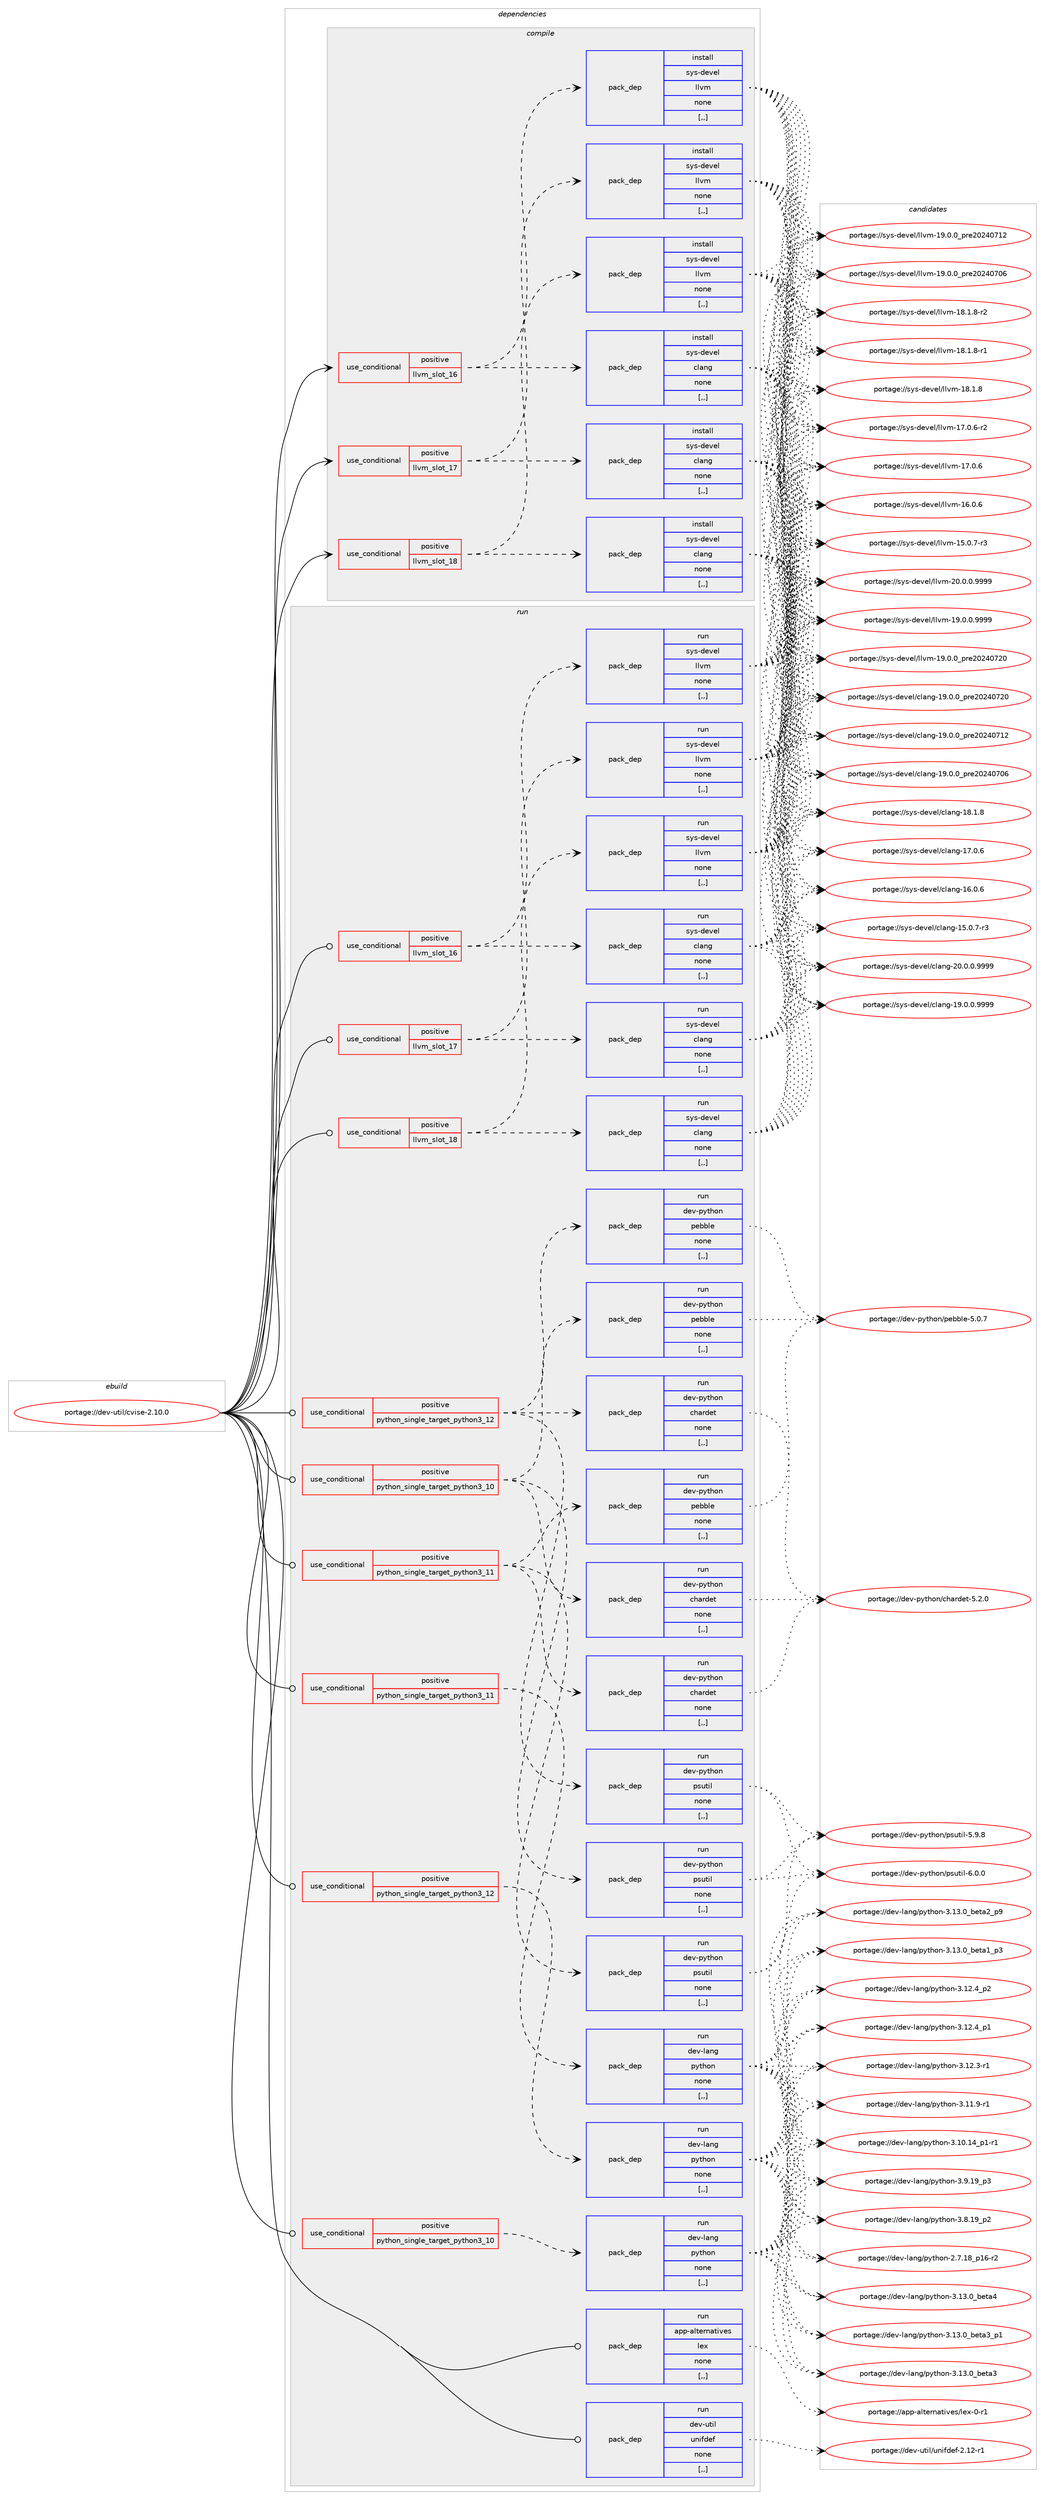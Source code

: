 digraph prolog {

# *************
# Graph options
# *************

newrank=true;
concentrate=true;
compound=true;
graph [rankdir=LR,fontname=Helvetica,fontsize=10,ranksep=1.5];#, ranksep=2.5, nodesep=0.2];
edge  [arrowhead=vee];
node  [fontname=Helvetica,fontsize=10];

# **********
# The ebuild
# **********

subgraph cluster_leftcol {
color=gray;
label=<<i>ebuild</i>>;
id [label="portage://dev-util/cvise-2.10.0", color=red, width=4, href="../dev-util/cvise-2.10.0.svg"];
}

# ****************
# The dependencies
# ****************

subgraph cluster_midcol {
color=gray;
label=<<i>dependencies</i>>;
subgraph cluster_compile {
fillcolor="#eeeeee";
style=filled;
label=<<i>compile</i>>;
subgraph cond60431 {
dependency214217 [label=<<TABLE BORDER="0" CELLBORDER="1" CELLSPACING="0" CELLPADDING="4"><TR><TD ROWSPAN="3" CELLPADDING="10">use_conditional</TD></TR><TR><TD>positive</TD></TR><TR><TD>llvm_slot_16</TD></TR></TABLE>>, shape=none, color=red];
subgraph pack152381 {
dependency214218 [label=<<TABLE BORDER="0" CELLBORDER="1" CELLSPACING="0" CELLPADDING="4" WIDTH="220"><TR><TD ROWSPAN="6" CELLPADDING="30">pack_dep</TD></TR><TR><TD WIDTH="110">install</TD></TR><TR><TD>sys-devel</TD></TR><TR><TD>clang</TD></TR><TR><TD>none</TD></TR><TR><TD>[,,]</TD></TR></TABLE>>, shape=none, color=blue];
}
dependency214217:e -> dependency214218:w [weight=20,style="dashed",arrowhead="vee"];
subgraph pack152382 {
dependency214219 [label=<<TABLE BORDER="0" CELLBORDER="1" CELLSPACING="0" CELLPADDING="4" WIDTH="220"><TR><TD ROWSPAN="6" CELLPADDING="30">pack_dep</TD></TR><TR><TD WIDTH="110">install</TD></TR><TR><TD>sys-devel</TD></TR><TR><TD>llvm</TD></TR><TR><TD>none</TD></TR><TR><TD>[,,]</TD></TR></TABLE>>, shape=none, color=blue];
}
dependency214217:e -> dependency214219:w [weight=20,style="dashed",arrowhead="vee"];
}
id:e -> dependency214217:w [weight=20,style="solid",arrowhead="vee"];
subgraph cond60432 {
dependency214220 [label=<<TABLE BORDER="0" CELLBORDER="1" CELLSPACING="0" CELLPADDING="4"><TR><TD ROWSPAN="3" CELLPADDING="10">use_conditional</TD></TR><TR><TD>positive</TD></TR><TR><TD>llvm_slot_17</TD></TR></TABLE>>, shape=none, color=red];
subgraph pack152383 {
dependency214221 [label=<<TABLE BORDER="0" CELLBORDER="1" CELLSPACING="0" CELLPADDING="4" WIDTH="220"><TR><TD ROWSPAN="6" CELLPADDING="30">pack_dep</TD></TR><TR><TD WIDTH="110">install</TD></TR><TR><TD>sys-devel</TD></TR><TR><TD>clang</TD></TR><TR><TD>none</TD></TR><TR><TD>[,,]</TD></TR></TABLE>>, shape=none, color=blue];
}
dependency214220:e -> dependency214221:w [weight=20,style="dashed",arrowhead="vee"];
subgraph pack152384 {
dependency214222 [label=<<TABLE BORDER="0" CELLBORDER="1" CELLSPACING="0" CELLPADDING="4" WIDTH="220"><TR><TD ROWSPAN="6" CELLPADDING="30">pack_dep</TD></TR><TR><TD WIDTH="110">install</TD></TR><TR><TD>sys-devel</TD></TR><TR><TD>llvm</TD></TR><TR><TD>none</TD></TR><TR><TD>[,,]</TD></TR></TABLE>>, shape=none, color=blue];
}
dependency214220:e -> dependency214222:w [weight=20,style="dashed",arrowhead="vee"];
}
id:e -> dependency214220:w [weight=20,style="solid",arrowhead="vee"];
subgraph cond60433 {
dependency214223 [label=<<TABLE BORDER="0" CELLBORDER="1" CELLSPACING="0" CELLPADDING="4"><TR><TD ROWSPAN="3" CELLPADDING="10">use_conditional</TD></TR><TR><TD>positive</TD></TR><TR><TD>llvm_slot_18</TD></TR></TABLE>>, shape=none, color=red];
subgraph pack152385 {
dependency214224 [label=<<TABLE BORDER="0" CELLBORDER="1" CELLSPACING="0" CELLPADDING="4" WIDTH="220"><TR><TD ROWSPAN="6" CELLPADDING="30">pack_dep</TD></TR><TR><TD WIDTH="110">install</TD></TR><TR><TD>sys-devel</TD></TR><TR><TD>clang</TD></TR><TR><TD>none</TD></TR><TR><TD>[,,]</TD></TR></TABLE>>, shape=none, color=blue];
}
dependency214223:e -> dependency214224:w [weight=20,style="dashed",arrowhead="vee"];
subgraph pack152386 {
dependency214225 [label=<<TABLE BORDER="0" CELLBORDER="1" CELLSPACING="0" CELLPADDING="4" WIDTH="220"><TR><TD ROWSPAN="6" CELLPADDING="30">pack_dep</TD></TR><TR><TD WIDTH="110">install</TD></TR><TR><TD>sys-devel</TD></TR><TR><TD>llvm</TD></TR><TR><TD>none</TD></TR><TR><TD>[,,]</TD></TR></TABLE>>, shape=none, color=blue];
}
dependency214223:e -> dependency214225:w [weight=20,style="dashed",arrowhead="vee"];
}
id:e -> dependency214223:w [weight=20,style="solid",arrowhead="vee"];
}
subgraph cluster_compileandrun {
fillcolor="#eeeeee";
style=filled;
label=<<i>compile and run</i>>;
}
subgraph cluster_run {
fillcolor="#eeeeee";
style=filled;
label=<<i>run</i>>;
subgraph cond60434 {
dependency214226 [label=<<TABLE BORDER="0" CELLBORDER="1" CELLSPACING="0" CELLPADDING="4"><TR><TD ROWSPAN="3" CELLPADDING="10">use_conditional</TD></TR><TR><TD>positive</TD></TR><TR><TD>llvm_slot_16</TD></TR></TABLE>>, shape=none, color=red];
subgraph pack152387 {
dependency214227 [label=<<TABLE BORDER="0" CELLBORDER="1" CELLSPACING="0" CELLPADDING="4" WIDTH="220"><TR><TD ROWSPAN="6" CELLPADDING="30">pack_dep</TD></TR><TR><TD WIDTH="110">run</TD></TR><TR><TD>sys-devel</TD></TR><TR><TD>clang</TD></TR><TR><TD>none</TD></TR><TR><TD>[,,]</TD></TR></TABLE>>, shape=none, color=blue];
}
dependency214226:e -> dependency214227:w [weight=20,style="dashed",arrowhead="vee"];
subgraph pack152388 {
dependency214228 [label=<<TABLE BORDER="0" CELLBORDER="1" CELLSPACING="0" CELLPADDING="4" WIDTH="220"><TR><TD ROWSPAN="6" CELLPADDING="30">pack_dep</TD></TR><TR><TD WIDTH="110">run</TD></TR><TR><TD>sys-devel</TD></TR><TR><TD>llvm</TD></TR><TR><TD>none</TD></TR><TR><TD>[,,]</TD></TR></TABLE>>, shape=none, color=blue];
}
dependency214226:e -> dependency214228:w [weight=20,style="dashed",arrowhead="vee"];
}
id:e -> dependency214226:w [weight=20,style="solid",arrowhead="odot"];
subgraph cond60435 {
dependency214229 [label=<<TABLE BORDER="0" CELLBORDER="1" CELLSPACING="0" CELLPADDING="4"><TR><TD ROWSPAN="3" CELLPADDING="10">use_conditional</TD></TR><TR><TD>positive</TD></TR><TR><TD>llvm_slot_17</TD></TR></TABLE>>, shape=none, color=red];
subgraph pack152389 {
dependency214230 [label=<<TABLE BORDER="0" CELLBORDER="1" CELLSPACING="0" CELLPADDING="4" WIDTH="220"><TR><TD ROWSPAN="6" CELLPADDING="30">pack_dep</TD></TR><TR><TD WIDTH="110">run</TD></TR><TR><TD>sys-devel</TD></TR><TR><TD>clang</TD></TR><TR><TD>none</TD></TR><TR><TD>[,,]</TD></TR></TABLE>>, shape=none, color=blue];
}
dependency214229:e -> dependency214230:w [weight=20,style="dashed",arrowhead="vee"];
subgraph pack152390 {
dependency214231 [label=<<TABLE BORDER="0" CELLBORDER="1" CELLSPACING="0" CELLPADDING="4" WIDTH="220"><TR><TD ROWSPAN="6" CELLPADDING="30">pack_dep</TD></TR><TR><TD WIDTH="110">run</TD></TR><TR><TD>sys-devel</TD></TR><TR><TD>llvm</TD></TR><TR><TD>none</TD></TR><TR><TD>[,,]</TD></TR></TABLE>>, shape=none, color=blue];
}
dependency214229:e -> dependency214231:w [weight=20,style="dashed",arrowhead="vee"];
}
id:e -> dependency214229:w [weight=20,style="solid",arrowhead="odot"];
subgraph cond60436 {
dependency214232 [label=<<TABLE BORDER="0" CELLBORDER="1" CELLSPACING="0" CELLPADDING="4"><TR><TD ROWSPAN="3" CELLPADDING="10">use_conditional</TD></TR><TR><TD>positive</TD></TR><TR><TD>llvm_slot_18</TD></TR></TABLE>>, shape=none, color=red];
subgraph pack152391 {
dependency214233 [label=<<TABLE BORDER="0" CELLBORDER="1" CELLSPACING="0" CELLPADDING="4" WIDTH="220"><TR><TD ROWSPAN="6" CELLPADDING="30">pack_dep</TD></TR><TR><TD WIDTH="110">run</TD></TR><TR><TD>sys-devel</TD></TR><TR><TD>clang</TD></TR><TR><TD>none</TD></TR><TR><TD>[,,]</TD></TR></TABLE>>, shape=none, color=blue];
}
dependency214232:e -> dependency214233:w [weight=20,style="dashed",arrowhead="vee"];
subgraph pack152392 {
dependency214234 [label=<<TABLE BORDER="0" CELLBORDER="1" CELLSPACING="0" CELLPADDING="4" WIDTH="220"><TR><TD ROWSPAN="6" CELLPADDING="30">pack_dep</TD></TR><TR><TD WIDTH="110">run</TD></TR><TR><TD>sys-devel</TD></TR><TR><TD>llvm</TD></TR><TR><TD>none</TD></TR><TR><TD>[,,]</TD></TR></TABLE>>, shape=none, color=blue];
}
dependency214232:e -> dependency214234:w [weight=20,style="dashed",arrowhead="vee"];
}
id:e -> dependency214232:w [weight=20,style="solid",arrowhead="odot"];
subgraph cond60437 {
dependency214235 [label=<<TABLE BORDER="0" CELLBORDER="1" CELLSPACING="0" CELLPADDING="4"><TR><TD ROWSPAN="3" CELLPADDING="10">use_conditional</TD></TR><TR><TD>positive</TD></TR><TR><TD>python_single_target_python3_10</TD></TR></TABLE>>, shape=none, color=red];
subgraph pack152393 {
dependency214236 [label=<<TABLE BORDER="0" CELLBORDER="1" CELLSPACING="0" CELLPADDING="4" WIDTH="220"><TR><TD ROWSPAN="6" CELLPADDING="30">pack_dep</TD></TR><TR><TD WIDTH="110">run</TD></TR><TR><TD>dev-lang</TD></TR><TR><TD>python</TD></TR><TR><TD>none</TD></TR><TR><TD>[,,]</TD></TR></TABLE>>, shape=none, color=blue];
}
dependency214235:e -> dependency214236:w [weight=20,style="dashed",arrowhead="vee"];
}
id:e -> dependency214235:w [weight=20,style="solid",arrowhead="odot"];
subgraph cond60438 {
dependency214237 [label=<<TABLE BORDER="0" CELLBORDER="1" CELLSPACING="0" CELLPADDING="4"><TR><TD ROWSPAN="3" CELLPADDING="10">use_conditional</TD></TR><TR><TD>positive</TD></TR><TR><TD>python_single_target_python3_10</TD></TR></TABLE>>, shape=none, color=red];
subgraph pack152394 {
dependency214238 [label=<<TABLE BORDER="0" CELLBORDER="1" CELLSPACING="0" CELLPADDING="4" WIDTH="220"><TR><TD ROWSPAN="6" CELLPADDING="30">pack_dep</TD></TR><TR><TD WIDTH="110">run</TD></TR><TR><TD>dev-python</TD></TR><TR><TD>chardet</TD></TR><TR><TD>none</TD></TR><TR><TD>[,,]</TD></TR></TABLE>>, shape=none, color=blue];
}
dependency214237:e -> dependency214238:w [weight=20,style="dashed",arrowhead="vee"];
subgraph pack152395 {
dependency214239 [label=<<TABLE BORDER="0" CELLBORDER="1" CELLSPACING="0" CELLPADDING="4" WIDTH="220"><TR><TD ROWSPAN="6" CELLPADDING="30">pack_dep</TD></TR><TR><TD WIDTH="110">run</TD></TR><TR><TD>dev-python</TD></TR><TR><TD>pebble</TD></TR><TR><TD>none</TD></TR><TR><TD>[,,]</TD></TR></TABLE>>, shape=none, color=blue];
}
dependency214237:e -> dependency214239:w [weight=20,style="dashed",arrowhead="vee"];
subgraph pack152396 {
dependency214240 [label=<<TABLE BORDER="0" CELLBORDER="1" CELLSPACING="0" CELLPADDING="4" WIDTH="220"><TR><TD ROWSPAN="6" CELLPADDING="30">pack_dep</TD></TR><TR><TD WIDTH="110">run</TD></TR><TR><TD>dev-python</TD></TR><TR><TD>psutil</TD></TR><TR><TD>none</TD></TR><TR><TD>[,,]</TD></TR></TABLE>>, shape=none, color=blue];
}
dependency214237:e -> dependency214240:w [weight=20,style="dashed",arrowhead="vee"];
}
id:e -> dependency214237:w [weight=20,style="solid",arrowhead="odot"];
subgraph cond60439 {
dependency214241 [label=<<TABLE BORDER="0" CELLBORDER="1" CELLSPACING="0" CELLPADDING="4"><TR><TD ROWSPAN="3" CELLPADDING="10">use_conditional</TD></TR><TR><TD>positive</TD></TR><TR><TD>python_single_target_python3_11</TD></TR></TABLE>>, shape=none, color=red];
subgraph pack152397 {
dependency214242 [label=<<TABLE BORDER="0" CELLBORDER="1" CELLSPACING="0" CELLPADDING="4" WIDTH="220"><TR><TD ROWSPAN="6" CELLPADDING="30">pack_dep</TD></TR><TR><TD WIDTH="110">run</TD></TR><TR><TD>dev-lang</TD></TR><TR><TD>python</TD></TR><TR><TD>none</TD></TR><TR><TD>[,,]</TD></TR></TABLE>>, shape=none, color=blue];
}
dependency214241:e -> dependency214242:w [weight=20,style="dashed",arrowhead="vee"];
}
id:e -> dependency214241:w [weight=20,style="solid",arrowhead="odot"];
subgraph cond60440 {
dependency214243 [label=<<TABLE BORDER="0" CELLBORDER="1" CELLSPACING="0" CELLPADDING="4"><TR><TD ROWSPAN="3" CELLPADDING="10">use_conditional</TD></TR><TR><TD>positive</TD></TR><TR><TD>python_single_target_python3_11</TD></TR></TABLE>>, shape=none, color=red];
subgraph pack152398 {
dependency214244 [label=<<TABLE BORDER="0" CELLBORDER="1" CELLSPACING="0" CELLPADDING="4" WIDTH="220"><TR><TD ROWSPAN="6" CELLPADDING="30">pack_dep</TD></TR><TR><TD WIDTH="110">run</TD></TR><TR><TD>dev-python</TD></TR><TR><TD>chardet</TD></TR><TR><TD>none</TD></TR><TR><TD>[,,]</TD></TR></TABLE>>, shape=none, color=blue];
}
dependency214243:e -> dependency214244:w [weight=20,style="dashed",arrowhead="vee"];
subgraph pack152399 {
dependency214245 [label=<<TABLE BORDER="0" CELLBORDER="1" CELLSPACING="0" CELLPADDING="4" WIDTH="220"><TR><TD ROWSPAN="6" CELLPADDING="30">pack_dep</TD></TR><TR><TD WIDTH="110">run</TD></TR><TR><TD>dev-python</TD></TR><TR><TD>pebble</TD></TR><TR><TD>none</TD></TR><TR><TD>[,,]</TD></TR></TABLE>>, shape=none, color=blue];
}
dependency214243:e -> dependency214245:w [weight=20,style="dashed",arrowhead="vee"];
subgraph pack152400 {
dependency214246 [label=<<TABLE BORDER="0" CELLBORDER="1" CELLSPACING="0" CELLPADDING="4" WIDTH="220"><TR><TD ROWSPAN="6" CELLPADDING="30">pack_dep</TD></TR><TR><TD WIDTH="110">run</TD></TR><TR><TD>dev-python</TD></TR><TR><TD>psutil</TD></TR><TR><TD>none</TD></TR><TR><TD>[,,]</TD></TR></TABLE>>, shape=none, color=blue];
}
dependency214243:e -> dependency214246:w [weight=20,style="dashed",arrowhead="vee"];
}
id:e -> dependency214243:w [weight=20,style="solid",arrowhead="odot"];
subgraph cond60441 {
dependency214247 [label=<<TABLE BORDER="0" CELLBORDER="1" CELLSPACING="0" CELLPADDING="4"><TR><TD ROWSPAN="3" CELLPADDING="10">use_conditional</TD></TR><TR><TD>positive</TD></TR><TR><TD>python_single_target_python3_12</TD></TR></TABLE>>, shape=none, color=red];
subgraph pack152401 {
dependency214248 [label=<<TABLE BORDER="0" CELLBORDER="1" CELLSPACING="0" CELLPADDING="4" WIDTH="220"><TR><TD ROWSPAN="6" CELLPADDING="30">pack_dep</TD></TR><TR><TD WIDTH="110">run</TD></TR><TR><TD>dev-lang</TD></TR><TR><TD>python</TD></TR><TR><TD>none</TD></TR><TR><TD>[,,]</TD></TR></TABLE>>, shape=none, color=blue];
}
dependency214247:e -> dependency214248:w [weight=20,style="dashed",arrowhead="vee"];
}
id:e -> dependency214247:w [weight=20,style="solid",arrowhead="odot"];
subgraph cond60442 {
dependency214249 [label=<<TABLE BORDER="0" CELLBORDER="1" CELLSPACING="0" CELLPADDING="4"><TR><TD ROWSPAN="3" CELLPADDING="10">use_conditional</TD></TR><TR><TD>positive</TD></TR><TR><TD>python_single_target_python3_12</TD></TR></TABLE>>, shape=none, color=red];
subgraph pack152402 {
dependency214250 [label=<<TABLE BORDER="0" CELLBORDER="1" CELLSPACING="0" CELLPADDING="4" WIDTH="220"><TR><TD ROWSPAN="6" CELLPADDING="30">pack_dep</TD></TR><TR><TD WIDTH="110">run</TD></TR><TR><TD>dev-python</TD></TR><TR><TD>chardet</TD></TR><TR><TD>none</TD></TR><TR><TD>[,,]</TD></TR></TABLE>>, shape=none, color=blue];
}
dependency214249:e -> dependency214250:w [weight=20,style="dashed",arrowhead="vee"];
subgraph pack152403 {
dependency214251 [label=<<TABLE BORDER="0" CELLBORDER="1" CELLSPACING="0" CELLPADDING="4" WIDTH="220"><TR><TD ROWSPAN="6" CELLPADDING="30">pack_dep</TD></TR><TR><TD WIDTH="110">run</TD></TR><TR><TD>dev-python</TD></TR><TR><TD>pebble</TD></TR><TR><TD>none</TD></TR><TR><TD>[,,]</TD></TR></TABLE>>, shape=none, color=blue];
}
dependency214249:e -> dependency214251:w [weight=20,style="dashed",arrowhead="vee"];
subgraph pack152404 {
dependency214252 [label=<<TABLE BORDER="0" CELLBORDER="1" CELLSPACING="0" CELLPADDING="4" WIDTH="220"><TR><TD ROWSPAN="6" CELLPADDING="30">pack_dep</TD></TR><TR><TD WIDTH="110">run</TD></TR><TR><TD>dev-python</TD></TR><TR><TD>psutil</TD></TR><TR><TD>none</TD></TR><TR><TD>[,,]</TD></TR></TABLE>>, shape=none, color=blue];
}
dependency214249:e -> dependency214252:w [weight=20,style="dashed",arrowhead="vee"];
}
id:e -> dependency214249:w [weight=20,style="solid",arrowhead="odot"];
subgraph pack152405 {
dependency214253 [label=<<TABLE BORDER="0" CELLBORDER="1" CELLSPACING="0" CELLPADDING="4" WIDTH="220"><TR><TD ROWSPAN="6" CELLPADDING="30">pack_dep</TD></TR><TR><TD WIDTH="110">run</TD></TR><TR><TD>app-alternatives</TD></TR><TR><TD>lex</TD></TR><TR><TD>none</TD></TR><TR><TD>[,,]</TD></TR></TABLE>>, shape=none, color=blue];
}
id:e -> dependency214253:w [weight=20,style="solid",arrowhead="odot"];
subgraph pack152406 {
dependency214254 [label=<<TABLE BORDER="0" CELLBORDER="1" CELLSPACING="0" CELLPADDING="4" WIDTH="220"><TR><TD ROWSPAN="6" CELLPADDING="30">pack_dep</TD></TR><TR><TD WIDTH="110">run</TD></TR><TR><TD>dev-util</TD></TR><TR><TD>unifdef</TD></TR><TR><TD>none</TD></TR><TR><TD>[,,]</TD></TR></TABLE>>, shape=none, color=blue];
}
id:e -> dependency214254:w [weight=20,style="solid",arrowhead="odot"];
}
}

# **************
# The candidates
# **************

subgraph cluster_choices {
rank=same;
color=gray;
label=<<i>candidates</i>>;

subgraph choice152381 {
color=black;
nodesep=1;
choice11512111545100101118101108479910897110103455048464846484657575757 [label="portage://sys-devel/clang-20.0.0.9999", color=red, width=4,href="../sys-devel/clang-20.0.0.9999.svg"];
choice11512111545100101118101108479910897110103454957464846484657575757 [label="portage://sys-devel/clang-19.0.0.9999", color=red, width=4,href="../sys-devel/clang-19.0.0.9999.svg"];
choice1151211154510010111810110847991089711010345495746484648951121141015048505248555048 [label="portage://sys-devel/clang-19.0.0_pre20240720", color=red, width=4,href="../sys-devel/clang-19.0.0_pre20240720.svg"];
choice1151211154510010111810110847991089711010345495746484648951121141015048505248554950 [label="portage://sys-devel/clang-19.0.0_pre20240712", color=red, width=4,href="../sys-devel/clang-19.0.0_pre20240712.svg"];
choice1151211154510010111810110847991089711010345495746484648951121141015048505248554854 [label="portage://sys-devel/clang-19.0.0_pre20240706", color=red, width=4,href="../sys-devel/clang-19.0.0_pre20240706.svg"];
choice1151211154510010111810110847991089711010345495646494656 [label="portage://sys-devel/clang-18.1.8", color=red, width=4,href="../sys-devel/clang-18.1.8.svg"];
choice1151211154510010111810110847991089711010345495546484654 [label="portage://sys-devel/clang-17.0.6", color=red, width=4,href="../sys-devel/clang-17.0.6.svg"];
choice1151211154510010111810110847991089711010345495446484654 [label="portage://sys-devel/clang-16.0.6", color=red, width=4,href="../sys-devel/clang-16.0.6.svg"];
choice11512111545100101118101108479910897110103454953464846554511451 [label="portage://sys-devel/clang-15.0.7-r3", color=red, width=4,href="../sys-devel/clang-15.0.7-r3.svg"];
dependency214218:e -> choice11512111545100101118101108479910897110103455048464846484657575757:w [style=dotted,weight="100"];
dependency214218:e -> choice11512111545100101118101108479910897110103454957464846484657575757:w [style=dotted,weight="100"];
dependency214218:e -> choice1151211154510010111810110847991089711010345495746484648951121141015048505248555048:w [style=dotted,weight="100"];
dependency214218:e -> choice1151211154510010111810110847991089711010345495746484648951121141015048505248554950:w [style=dotted,weight="100"];
dependency214218:e -> choice1151211154510010111810110847991089711010345495746484648951121141015048505248554854:w [style=dotted,weight="100"];
dependency214218:e -> choice1151211154510010111810110847991089711010345495646494656:w [style=dotted,weight="100"];
dependency214218:e -> choice1151211154510010111810110847991089711010345495546484654:w [style=dotted,weight="100"];
dependency214218:e -> choice1151211154510010111810110847991089711010345495446484654:w [style=dotted,weight="100"];
dependency214218:e -> choice11512111545100101118101108479910897110103454953464846554511451:w [style=dotted,weight="100"];
}
subgraph choice152382 {
color=black;
nodesep=1;
choice1151211154510010111810110847108108118109455048464846484657575757 [label="portage://sys-devel/llvm-20.0.0.9999", color=red, width=4,href="../sys-devel/llvm-20.0.0.9999.svg"];
choice1151211154510010111810110847108108118109454957464846484657575757 [label="portage://sys-devel/llvm-19.0.0.9999", color=red, width=4,href="../sys-devel/llvm-19.0.0.9999.svg"];
choice115121115451001011181011084710810811810945495746484648951121141015048505248555048 [label="portage://sys-devel/llvm-19.0.0_pre20240720", color=red, width=4,href="../sys-devel/llvm-19.0.0_pre20240720.svg"];
choice115121115451001011181011084710810811810945495746484648951121141015048505248554950 [label="portage://sys-devel/llvm-19.0.0_pre20240712", color=red, width=4,href="../sys-devel/llvm-19.0.0_pre20240712.svg"];
choice115121115451001011181011084710810811810945495746484648951121141015048505248554854 [label="portage://sys-devel/llvm-19.0.0_pre20240706", color=red, width=4,href="../sys-devel/llvm-19.0.0_pre20240706.svg"];
choice1151211154510010111810110847108108118109454956464946564511450 [label="portage://sys-devel/llvm-18.1.8-r2", color=red, width=4,href="../sys-devel/llvm-18.1.8-r2.svg"];
choice1151211154510010111810110847108108118109454956464946564511449 [label="portage://sys-devel/llvm-18.1.8-r1", color=red, width=4,href="../sys-devel/llvm-18.1.8-r1.svg"];
choice115121115451001011181011084710810811810945495646494656 [label="portage://sys-devel/llvm-18.1.8", color=red, width=4,href="../sys-devel/llvm-18.1.8.svg"];
choice1151211154510010111810110847108108118109454955464846544511450 [label="portage://sys-devel/llvm-17.0.6-r2", color=red, width=4,href="../sys-devel/llvm-17.0.6-r2.svg"];
choice115121115451001011181011084710810811810945495546484654 [label="portage://sys-devel/llvm-17.0.6", color=red, width=4,href="../sys-devel/llvm-17.0.6.svg"];
choice115121115451001011181011084710810811810945495446484654 [label="portage://sys-devel/llvm-16.0.6", color=red, width=4,href="../sys-devel/llvm-16.0.6.svg"];
choice1151211154510010111810110847108108118109454953464846554511451 [label="portage://sys-devel/llvm-15.0.7-r3", color=red, width=4,href="../sys-devel/llvm-15.0.7-r3.svg"];
dependency214219:e -> choice1151211154510010111810110847108108118109455048464846484657575757:w [style=dotted,weight="100"];
dependency214219:e -> choice1151211154510010111810110847108108118109454957464846484657575757:w [style=dotted,weight="100"];
dependency214219:e -> choice115121115451001011181011084710810811810945495746484648951121141015048505248555048:w [style=dotted,weight="100"];
dependency214219:e -> choice115121115451001011181011084710810811810945495746484648951121141015048505248554950:w [style=dotted,weight="100"];
dependency214219:e -> choice115121115451001011181011084710810811810945495746484648951121141015048505248554854:w [style=dotted,weight="100"];
dependency214219:e -> choice1151211154510010111810110847108108118109454956464946564511450:w [style=dotted,weight="100"];
dependency214219:e -> choice1151211154510010111810110847108108118109454956464946564511449:w [style=dotted,weight="100"];
dependency214219:e -> choice115121115451001011181011084710810811810945495646494656:w [style=dotted,weight="100"];
dependency214219:e -> choice1151211154510010111810110847108108118109454955464846544511450:w [style=dotted,weight="100"];
dependency214219:e -> choice115121115451001011181011084710810811810945495546484654:w [style=dotted,weight="100"];
dependency214219:e -> choice115121115451001011181011084710810811810945495446484654:w [style=dotted,weight="100"];
dependency214219:e -> choice1151211154510010111810110847108108118109454953464846554511451:w [style=dotted,weight="100"];
}
subgraph choice152383 {
color=black;
nodesep=1;
choice11512111545100101118101108479910897110103455048464846484657575757 [label="portage://sys-devel/clang-20.0.0.9999", color=red, width=4,href="../sys-devel/clang-20.0.0.9999.svg"];
choice11512111545100101118101108479910897110103454957464846484657575757 [label="portage://sys-devel/clang-19.0.0.9999", color=red, width=4,href="../sys-devel/clang-19.0.0.9999.svg"];
choice1151211154510010111810110847991089711010345495746484648951121141015048505248555048 [label="portage://sys-devel/clang-19.0.0_pre20240720", color=red, width=4,href="../sys-devel/clang-19.0.0_pre20240720.svg"];
choice1151211154510010111810110847991089711010345495746484648951121141015048505248554950 [label="portage://sys-devel/clang-19.0.0_pre20240712", color=red, width=4,href="../sys-devel/clang-19.0.0_pre20240712.svg"];
choice1151211154510010111810110847991089711010345495746484648951121141015048505248554854 [label="portage://sys-devel/clang-19.0.0_pre20240706", color=red, width=4,href="../sys-devel/clang-19.0.0_pre20240706.svg"];
choice1151211154510010111810110847991089711010345495646494656 [label="portage://sys-devel/clang-18.1.8", color=red, width=4,href="../sys-devel/clang-18.1.8.svg"];
choice1151211154510010111810110847991089711010345495546484654 [label="portage://sys-devel/clang-17.0.6", color=red, width=4,href="../sys-devel/clang-17.0.6.svg"];
choice1151211154510010111810110847991089711010345495446484654 [label="portage://sys-devel/clang-16.0.6", color=red, width=4,href="../sys-devel/clang-16.0.6.svg"];
choice11512111545100101118101108479910897110103454953464846554511451 [label="portage://sys-devel/clang-15.0.7-r3", color=red, width=4,href="../sys-devel/clang-15.0.7-r3.svg"];
dependency214221:e -> choice11512111545100101118101108479910897110103455048464846484657575757:w [style=dotted,weight="100"];
dependency214221:e -> choice11512111545100101118101108479910897110103454957464846484657575757:w [style=dotted,weight="100"];
dependency214221:e -> choice1151211154510010111810110847991089711010345495746484648951121141015048505248555048:w [style=dotted,weight="100"];
dependency214221:e -> choice1151211154510010111810110847991089711010345495746484648951121141015048505248554950:w [style=dotted,weight="100"];
dependency214221:e -> choice1151211154510010111810110847991089711010345495746484648951121141015048505248554854:w [style=dotted,weight="100"];
dependency214221:e -> choice1151211154510010111810110847991089711010345495646494656:w [style=dotted,weight="100"];
dependency214221:e -> choice1151211154510010111810110847991089711010345495546484654:w [style=dotted,weight="100"];
dependency214221:e -> choice1151211154510010111810110847991089711010345495446484654:w [style=dotted,weight="100"];
dependency214221:e -> choice11512111545100101118101108479910897110103454953464846554511451:w [style=dotted,weight="100"];
}
subgraph choice152384 {
color=black;
nodesep=1;
choice1151211154510010111810110847108108118109455048464846484657575757 [label="portage://sys-devel/llvm-20.0.0.9999", color=red, width=4,href="../sys-devel/llvm-20.0.0.9999.svg"];
choice1151211154510010111810110847108108118109454957464846484657575757 [label="portage://sys-devel/llvm-19.0.0.9999", color=red, width=4,href="../sys-devel/llvm-19.0.0.9999.svg"];
choice115121115451001011181011084710810811810945495746484648951121141015048505248555048 [label="portage://sys-devel/llvm-19.0.0_pre20240720", color=red, width=4,href="../sys-devel/llvm-19.0.0_pre20240720.svg"];
choice115121115451001011181011084710810811810945495746484648951121141015048505248554950 [label="portage://sys-devel/llvm-19.0.0_pre20240712", color=red, width=4,href="../sys-devel/llvm-19.0.0_pre20240712.svg"];
choice115121115451001011181011084710810811810945495746484648951121141015048505248554854 [label="portage://sys-devel/llvm-19.0.0_pre20240706", color=red, width=4,href="../sys-devel/llvm-19.0.0_pre20240706.svg"];
choice1151211154510010111810110847108108118109454956464946564511450 [label="portage://sys-devel/llvm-18.1.8-r2", color=red, width=4,href="../sys-devel/llvm-18.1.8-r2.svg"];
choice1151211154510010111810110847108108118109454956464946564511449 [label="portage://sys-devel/llvm-18.1.8-r1", color=red, width=4,href="../sys-devel/llvm-18.1.8-r1.svg"];
choice115121115451001011181011084710810811810945495646494656 [label="portage://sys-devel/llvm-18.1.8", color=red, width=4,href="../sys-devel/llvm-18.1.8.svg"];
choice1151211154510010111810110847108108118109454955464846544511450 [label="portage://sys-devel/llvm-17.0.6-r2", color=red, width=4,href="../sys-devel/llvm-17.0.6-r2.svg"];
choice115121115451001011181011084710810811810945495546484654 [label="portage://sys-devel/llvm-17.0.6", color=red, width=4,href="../sys-devel/llvm-17.0.6.svg"];
choice115121115451001011181011084710810811810945495446484654 [label="portage://sys-devel/llvm-16.0.6", color=red, width=4,href="../sys-devel/llvm-16.0.6.svg"];
choice1151211154510010111810110847108108118109454953464846554511451 [label="portage://sys-devel/llvm-15.0.7-r3", color=red, width=4,href="../sys-devel/llvm-15.0.7-r3.svg"];
dependency214222:e -> choice1151211154510010111810110847108108118109455048464846484657575757:w [style=dotted,weight="100"];
dependency214222:e -> choice1151211154510010111810110847108108118109454957464846484657575757:w [style=dotted,weight="100"];
dependency214222:e -> choice115121115451001011181011084710810811810945495746484648951121141015048505248555048:w [style=dotted,weight="100"];
dependency214222:e -> choice115121115451001011181011084710810811810945495746484648951121141015048505248554950:w [style=dotted,weight="100"];
dependency214222:e -> choice115121115451001011181011084710810811810945495746484648951121141015048505248554854:w [style=dotted,weight="100"];
dependency214222:e -> choice1151211154510010111810110847108108118109454956464946564511450:w [style=dotted,weight="100"];
dependency214222:e -> choice1151211154510010111810110847108108118109454956464946564511449:w [style=dotted,weight="100"];
dependency214222:e -> choice115121115451001011181011084710810811810945495646494656:w [style=dotted,weight="100"];
dependency214222:e -> choice1151211154510010111810110847108108118109454955464846544511450:w [style=dotted,weight="100"];
dependency214222:e -> choice115121115451001011181011084710810811810945495546484654:w [style=dotted,weight="100"];
dependency214222:e -> choice115121115451001011181011084710810811810945495446484654:w [style=dotted,weight="100"];
dependency214222:e -> choice1151211154510010111810110847108108118109454953464846554511451:w [style=dotted,weight="100"];
}
subgraph choice152385 {
color=black;
nodesep=1;
choice11512111545100101118101108479910897110103455048464846484657575757 [label="portage://sys-devel/clang-20.0.0.9999", color=red, width=4,href="../sys-devel/clang-20.0.0.9999.svg"];
choice11512111545100101118101108479910897110103454957464846484657575757 [label="portage://sys-devel/clang-19.0.0.9999", color=red, width=4,href="../sys-devel/clang-19.0.0.9999.svg"];
choice1151211154510010111810110847991089711010345495746484648951121141015048505248555048 [label="portage://sys-devel/clang-19.0.0_pre20240720", color=red, width=4,href="../sys-devel/clang-19.0.0_pre20240720.svg"];
choice1151211154510010111810110847991089711010345495746484648951121141015048505248554950 [label="portage://sys-devel/clang-19.0.0_pre20240712", color=red, width=4,href="../sys-devel/clang-19.0.0_pre20240712.svg"];
choice1151211154510010111810110847991089711010345495746484648951121141015048505248554854 [label="portage://sys-devel/clang-19.0.0_pre20240706", color=red, width=4,href="../sys-devel/clang-19.0.0_pre20240706.svg"];
choice1151211154510010111810110847991089711010345495646494656 [label="portage://sys-devel/clang-18.1.8", color=red, width=4,href="../sys-devel/clang-18.1.8.svg"];
choice1151211154510010111810110847991089711010345495546484654 [label="portage://sys-devel/clang-17.0.6", color=red, width=4,href="../sys-devel/clang-17.0.6.svg"];
choice1151211154510010111810110847991089711010345495446484654 [label="portage://sys-devel/clang-16.0.6", color=red, width=4,href="../sys-devel/clang-16.0.6.svg"];
choice11512111545100101118101108479910897110103454953464846554511451 [label="portage://sys-devel/clang-15.0.7-r3", color=red, width=4,href="../sys-devel/clang-15.0.7-r3.svg"];
dependency214224:e -> choice11512111545100101118101108479910897110103455048464846484657575757:w [style=dotted,weight="100"];
dependency214224:e -> choice11512111545100101118101108479910897110103454957464846484657575757:w [style=dotted,weight="100"];
dependency214224:e -> choice1151211154510010111810110847991089711010345495746484648951121141015048505248555048:w [style=dotted,weight="100"];
dependency214224:e -> choice1151211154510010111810110847991089711010345495746484648951121141015048505248554950:w [style=dotted,weight="100"];
dependency214224:e -> choice1151211154510010111810110847991089711010345495746484648951121141015048505248554854:w [style=dotted,weight="100"];
dependency214224:e -> choice1151211154510010111810110847991089711010345495646494656:w [style=dotted,weight="100"];
dependency214224:e -> choice1151211154510010111810110847991089711010345495546484654:w [style=dotted,weight="100"];
dependency214224:e -> choice1151211154510010111810110847991089711010345495446484654:w [style=dotted,weight="100"];
dependency214224:e -> choice11512111545100101118101108479910897110103454953464846554511451:w [style=dotted,weight="100"];
}
subgraph choice152386 {
color=black;
nodesep=1;
choice1151211154510010111810110847108108118109455048464846484657575757 [label="portage://sys-devel/llvm-20.0.0.9999", color=red, width=4,href="../sys-devel/llvm-20.0.0.9999.svg"];
choice1151211154510010111810110847108108118109454957464846484657575757 [label="portage://sys-devel/llvm-19.0.0.9999", color=red, width=4,href="../sys-devel/llvm-19.0.0.9999.svg"];
choice115121115451001011181011084710810811810945495746484648951121141015048505248555048 [label="portage://sys-devel/llvm-19.0.0_pre20240720", color=red, width=4,href="../sys-devel/llvm-19.0.0_pre20240720.svg"];
choice115121115451001011181011084710810811810945495746484648951121141015048505248554950 [label="portage://sys-devel/llvm-19.0.0_pre20240712", color=red, width=4,href="../sys-devel/llvm-19.0.0_pre20240712.svg"];
choice115121115451001011181011084710810811810945495746484648951121141015048505248554854 [label="portage://sys-devel/llvm-19.0.0_pre20240706", color=red, width=4,href="../sys-devel/llvm-19.0.0_pre20240706.svg"];
choice1151211154510010111810110847108108118109454956464946564511450 [label="portage://sys-devel/llvm-18.1.8-r2", color=red, width=4,href="../sys-devel/llvm-18.1.8-r2.svg"];
choice1151211154510010111810110847108108118109454956464946564511449 [label="portage://sys-devel/llvm-18.1.8-r1", color=red, width=4,href="../sys-devel/llvm-18.1.8-r1.svg"];
choice115121115451001011181011084710810811810945495646494656 [label="portage://sys-devel/llvm-18.1.8", color=red, width=4,href="../sys-devel/llvm-18.1.8.svg"];
choice1151211154510010111810110847108108118109454955464846544511450 [label="portage://sys-devel/llvm-17.0.6-r2", color=red, width=4,href="../sys-devel/llvm-17.0.6-r2.svg"];
choice115121115451001011181011084710810811810945495546484654 [label="portage://sys-devel/llvm-17.0.6", color=red, width=4,href="../sys-devel/llvm-17.0.6.svg"];
choice115121115451001011181011084710810811810945495446484654 [label="portage://sys-devel/llvm-16.0.6", color=red, width=4,href="../sys-devel/llvm-16.0.6.svg"];
choice1151211154510010111810110847108108118109454953464846554511451 [label="portage://sys-devel/llvm-15.0.7-r3", color=red, width=4,href="../sys-devel/llvm-15.0.7-r3.svg"];
dependency214225:e -> choice1151211154510010111810110847108108118109455048464846484657575757:w [style=dotted,weight="100"];
dependency214225:e -> choice1151211154510010111810110847108108118109454957464846484657575757:w [style=dotted,weight="100"];
dependency214225:e -> choice115121115451001011181011084710810811810945495746484648951121141015048505248555048:w [style=dotted,weight="100"];
dependency214225:e -> choice115121115451001011181011084710810811810945495746484648951121141015048505248554950:w [style=dotted,weight="100"];
dependency214225:e -> choice115121115451001011181011084710810811810945495746484648951121141015048505248554854:w [style=dotted,weight="100"];
dependency214225:e -> choice1151211154510010111810110847108108118109454956464946564511450:w [style=dotted,weight="100"];
dependency214225:e -> choice1151211154510010111810110847108108118109454956464946564511449:w [style=dotted,weight="100"];
dependency214225:e -> choice115121115451001011181011084710810811810945495646494656:w [style=dotted,weight="100"];
dependency214225:e -> choice1151211154510010111810110847108108118109454955464846544511450:w [style=dotted,weight="100"];
dependency214225:e -> choice115121115451001011181011084710810811810945495546484654:w [style=dotted,weight="100"];
dependency214225:e -> choice115121115451001011181011084710810811810945495446484654:w [style=dotted,weight="100"];
dependency214225:e -> choice1151211154510010111810110847108108118109454953464846554511451:w [style=dotted,weight="100"];
}
subgraph choice152387 {
color=black;
nodesep=1;
choice11512111545100101118101108479910897110103455048464846484657575757 [label="portage://sys-devel/clang-20.0.0.9999", color=red, width=4,href="../sys-devel/clang-20.0.0.9999.svg"];
choice11512111545100101118101108479910897110103454957464846484657575757 [label="portage://sys-devel/clang-19.0.0.9999", color=red, width=4,href="../sys-devel/clang-19.0.0.9999.svg"];
choice1151211154510010111810110847991089711010345495746484648951121141015048505248555048 [label="portage://sys-devel/clang-19.0.0_pre20240720", color=red, width=4,href="../sys-devel/clang-19.0.0_pre20240720.svg"];
choice1151211154510010111810110847991089711010345495746484648951121141015048505248554950 [label="portage://sys-devel/clang-19.0.0_pre20240712", color=red, width=4,href="../sys-devel/clang-19.0.0_pre20240712.svg"];
choice1151211154510010111810110847991089711010345495746484648951121141015048505248554854 [label="portage://sys-devel/clang-19.0.0_pre20240706", color=red, width=4,href="../sys-devel/clang-19.0.0_pre20240706.svg"];
choice1151211154510010111810110847991089711010345495646494656 [label="portage://sys-devel/clang-18.1.8", color=red, width=4,href="../sys-devel/clang-18.1.8.svg"];
choice1151211154510010111810110847991089711010345495546484654 [label="portage://sys-devel/clang-17.0.6", color=red, width=4,href="../sys-devel/clang-17.0.6.svg"];
choice1151211154510010111810110847991089711010345495446484654 [label="portage://sys-devel/clang-16.0.6", color=red, width=4,href="../sys-devel/clang-16.0.6.svg"];
choice11512111545100101118101108479910897110103454953464846554511451 [label="portage://sys-devel/clang-15.0.7-r3", color=red, width=4,href="../sys-devel/clang-15.0.7-r3.svg"];
dependency214227:e -> choice11512111545100101118101108479910897110103455048464846484657575757:w [style=dotted,weight="100"];
dependency214227:e -> choice11512111545100101118101108479910897110103454957464846484657575757:w [style=dotted,weight="100"];
dependency214227:e -> choice1151211154510010111810110847991089711010345495746484648951121141015048505248555048:w [style=dotted,weight="100"];
dependency214227:e -> choice1151211154510010111810110847991089711010345495746484648951121141015048505248554950:w [style=dotted,weight="100"];
dependency214227:e -> choice1151211154510010111810110847991089711010345495746484648951121141015048505248554854:w [style=dotted,weight="100"];
dependency214227:e -> choice1151211154510010111810110847991089711010345495646494656:w [style=dotted,weight="100"];
dependency214227:e -> choice1151211154510010111810110847991089711010345495546484654:w [style=dotted,weight="100"];
dependency214227:e -> choice1151211154510010111810110847991089711010345495446484654:w [style=dotted,weight="100"];
dependency214227:e -> choice11512111545100101118101108479910897110103454953464846554511451:w [style=dotted,weight="100"];
}
subgraph choice152388 {
color=black;
nodesep=1;
choice1151211154510010111810110847108108118109455048464846484657575757 [label="portage://sys-devel/llvm-20.0.0.9999", color=red, width=4,href="../sys-devel/llvm-20.0.0.9999.svg"];
choice1151211154510010111810110847108108118109454957464846484657575757 [label="portage://sys-devel/llvm-19.0.0.9999", color=red, width=4,href="../sys-devel/llvm-19.0.0.9999.svg"];
choice115121115451001011181011084710810811810945495746484648951121141015048505248555048 [label="portage://sys-devel/llvm-19.0.0_pre20240720", color=red, width=4,href="../sys-devel/llvm-19.0.0_pre20240720.svg"];
choice115121115451001011181011084710810811810945495746484648951121141015048505248554950 [label="portage://sys-devel/llvm-19.0.0_pre20240712", color=red, width=4,href="../sys-devel/llvm-19.0.0_pre20240712.svg"];
choice115121115451001011181011084710810811810945495746484648951121141015048505248554854 [label="portage://sys-devel/llvm-19.0.0_pre20240706", color=red, width=4,href="../sys-devel/llvm-19.0.0_pre20240706.svg"];
choice1151211154510010111810110847108108118109454956464946564511450 [label="portage://sys-devel/llvm-18.1.8-r2", color=red, width=4,href="../sys-devel/llvm-18.1.8-r2.svg"];
choice1151211154510010111810110847108108118109454956464946564511449 [label="portage://sys-devel/llvm-18.1.8-r1", color=red, width=4,href="../sys-devel/llvm-18.1.8-r1.svg"];
choice115121115451001011181011084710810811810945495646494656 [label="portage://sys-devel/llvm-18.1.8", color=red, width=4,href="../sys-devel/llvm-18.1.8.svg"];
choice1151211154510010111810110847108108118109454955464846544511450 [label="portage://sys-devel/llvm-17.0.6-r2", color=red, width=4,href="../sys-devel/llvm-17.0.6-r2.svg"];
choice115121115451001011181011084710810811810945495546484654 [label="portage://sys-devel/llvm-17.0.6", color=red, width=4,href="../sys-devel/llvm-17.0.6.svg"];
choice115121115451001011181011084710810811810945495446484654 [label="portage://sys-devel/llvm-16.0.6", color=red, width=4,href="../sys-devel/llvm-16.0.6.svg"];
choice1151211154510010111810110847108108118109454953464846554511451 [label="portage://sys-devel/llvm-15.0.7-r3", color=red, width=4,href="../sys-devel/llvm-15.0.7-r3.svg"];
dependency214228:e -> choice1151211154510010111810110847108108118109455048464846484657575757:w [style=dotted,weight="100"];
dependency214228:e -> choice1151211154510010111810110847108108118109454957464846484657575757:w [style=dotted,weight="100"];
dependency214228:e -> choice115121115451001011181011084710810811810945495746484648951121141015048505248555048:w [style=dotted,weight="100"];
dependency214228:e -> choice115121115451001011181011084710810811810945495746484648951121141015048505248554950:w [style=dotted,weight="100"];
dependency214228:e -> choice115121115451001011181011084710810811810945495746484648951121141015048505248554854:w [style=dotted,weight="100"];
dependency214228:e -> choice1151211154510010111810110847108108118109454956464946564511450:w [style=dotted,weight="100"];
dependency214228:e -> choice1151211154510010111810110847108108118109454956464946564511449:w [style=dotted,weight="100"];
dependency214228:e -> choice115121115451001011181011084710810811810945495646494656:w [style=dotted,weight="100"];
dependency214228:e -> choice1151211154510010111810110847108108118109454955464846544511450:w [style=dotted,weight="100"];
dependency214228:e -> choice115121115451001011181011084710810811810945495546484654:w [style=dotted,weight="100"];
dependency214228:e -> choice115121115451001011181011084710810811810945495446484654:w [style=dotted,weight="100"];
dependency214228:e -> choice1151211154510010111810110847108108118109454953464846554511451:w [style=dotted,weight="100"];
}
subgraph choice152389 {
color=black;
nodesep=1;
choice11512111545100101118101108479910897110103455048464846484657575757 [label="portage://sys-devel/clang-20.0.0.9999", color=red, width=4,href="../sys-devel/clang-20.0.0.9999.svg"];
choice11512111545100101118101108479910897110103454957464846484657575757 [label="portage://sys-devel/clang-19.0.0.9999", color=red, width=4,href="../sys-devel/clang-19.0.0.9999.svg"];
choice1151211154510010111810110847991089711010345495746484648951121141015048505248555048 [label="portage://sys-devel/clang-19.0.0_pre20240720", color=red, width=4,href="../sys-devel/clang-19.0.0_pre20240720.svg"];
choice1151211154510010111810110847991089711010345495746484648951121141015048505248554950 [label="portage://sys-devel/clang-19.0.0_pre20240712", color=red, width=4,href="../sys-devel/clang-19.0.0_pre20240712.svg"];
choice1151211154510010111810110847991089711010345495746484648951121141015048505248554854 [label="portage://sys-devel/clang-19.0.0_pre20240706", color=red, width=4,href="../sys-devel/clang-19.0.0_pre20240706.svg"];
choice1151211154510010111810110847991089711010345495646494656 [label="portage://sys-devel/clang-18.1.8", color=red, width=4,href="../sys-devel/clang-18.1.8.svg"];
choice1151211154510010111810110847991089711010345495546484654 [label="portage://sys-devel/clang-17.0.6", color=red, width=4,href="../sys-devel/clang-17.0.6.svg"];
choice1151211154510010111810110847991089711010345495446484654 [label="portage://sys-devel/clang-16.0.6", color=red, width=4,href="../sys-devel/clang-16.0.6.svg"];
choice11512111545100101118101108479910897110103454953464846554511451 [label="portage://sys-devel/clang-15.0.7-r3", color=red, width=4,href="../sys-devel/clang-15.0.7-r3.svg"];
dependency214230:e -> choice11512111545100101118101108479910897110103455048464846484657575757:w [style=dotted,weight="100"];
dependency214230:e -> choice11512111545100101118101108479910897110103454957464846484657575757:w [style=dotted,weight="100"];
dependency214230:e -> choice1151211154510010111810110847991089711010345495746484648951121141015048505248555048:w [style=dotted,weight="100"];
dependency214230:e -> choice1151211154510010111810110847991089711010345495746484648951121141015048505248554950:w [style=dotted,weight="100"];
dependency214230:e -> choice1151211154510010111810110847991089711010345495746484648951121141015048505248554854:w [style=dotted,weight="100"];
dependency214230:e -> choice1151211154510010111810110847991089711010345495646494656:w [style=dotted,weight="100"];
dependency214230:e -> choice1151211154510010111810110847991089711010345495546484654:w [style=dotted,weight="100"];
dependency214230:e -> choice1151211154510010111810110847991089711010345495446484654:w [style=dotted,weight="100"];
dependency214230:e -> choice11512111545100101118101108479910897110103454953464846554511451:w [style=dotted,weight="100"];
}
subgraph choice152390 {
color=black;
nodesep=1;
choice1151211154510010111810110847108108118109455048464846484657575757 [label="portage://sys-devel/llvm-20.0.0.9999", color=red, width=4,href="../sys-devel/llvm-20.0.0.9999.svg"];
choice1151211154510010111810110847108108118109454957464846484657575757 [label="portage://sys-devel/llvm-19.0.0.9999", color=red, width=4,href="../sys-devel/llvm-19.0.0.9999.svg"];
choice115121115451001011181011084710810811810945495746484648951121141015048505248555048 [label="portage://sys-devel/llvm-19.0.0_pre20240720", color=red, width=4,href="../sys-devel/llvm-19.0.0_pre20240720.svg"];
choice115121115451001011181011084710810811810945495746484648951121141015048505248554950 [label="portage://sys-devel/llvm-19.0.0_pre20240712", color=red, width=4,href="../sys-devel/llvm-19.0.0_pre20240712.svg"];
choice115121115451001011181011084710810811810945495746484648951121141015048505248554854 [label="portage://sys-devel/llvm-19.0.0_pre20240706", color=red, width=4,href="../sys-devel/llvm-19.0.0_pre20240706.svg"];
choice1151211154510010111810110847108108118109454956464946564511450 [label="portage://sys-devel/llvm-18.1.8-r2", color=red, width=4,href="../sys-devel/llvm-18.1.8-r2.svg"];
choice1151211154510010111810110847108108118109454956464946564511449 [label="portage://sys-devel/llvm-18.1.8-r1", color=red, width=4,href="../sys-devel/llvm-18.1.8-r1.svg"];
choice115121115451001011181011084710810811810945495646494656 [label="portage://sys-devel/llvm-18.1.8", color=red, width=4,href="../sys-devel/llvm-18.1.8.svg"];
choice1151211154510010111810110847108108118109454955464846544511450 [label="portage://sys-devel/llvm-17.0.6-r2", color=red, width=4,href="../sys-devel/llvm-17.0.6-r2.svg"];
choice115121115451001011181011084710810811810945495546484654 [label="portage://sys-devel/llvm-17.0.6", color=red, width=4,href="../sys-devel/llvm-17.0.6.svg"];
choice115121115451001011181011084710810811810945495446484654 [label="portage://sys-devel/llvm-16.0.6", color=red, width=4,href="../sys-devel/llvm-16.0.6.svg"];
choice1151211154510010111810110847108108118109454953464846554511451 [label="portage://sys-devel/llvm-15.0.7-r3", color=red, width=4,href="../sys-devel/llvm-15.0.7-r3.svg"];
dependency214231:e -> choice1151211154510010111810110847108108118109455048464846484657575757:w [style=dotted,weight="100"];
dependency214231:e -> choice1151211154510010111810110847108108118109454957464846484657575757:w [style=dotted,weight="100"];
dependency214231:e -> choice115121115451001011181011084710810811810945495746484648951121141015048505248555048:w [style=dotted,weight="100"];
dependency214231:e -> choice115121115451001011181011084710810811810945495746484648951121141015048505248554950:w [style=dotted,weight="100"];
dependency214231:e -> choice115121115451001011181011084710810811810945495746484648951121141015048505248554854:w [style=dotted,weight="100"];
dependency214231:e -> choice1151211154510010111810110847108108118109454956464946564511450:w [style=dotted,weight="100"];
dependency214231:e -> choice1151211154510010111810110847108108118109454956464946564511449:w [style=dotted,weight="100"];
dependency214231:e -> choice115121115451001011181011084710810811810945495646494656:w [style=dotted,weight="100"];
dependency214231:e -> choice1151211154510010111810110847108108118109454955464846544511450:w [style=dotted,weight="100"];
dependency214231:e -> choice115121115451001011181011084710810811810945495546484654:w [style=dotted,weight="100"];
dependency214231:e -> choice115121115451001011181011084710810811810945495446484654:w [style=dotted,weight="100"];
dependency214231:e -> choice1151211154510010111810110847108108118109454953464846554511451:w [style=dotted,weight="100"];
}
subgraph choice152391 {
color=black;
nodesep=1;
choice11512111545100101118101108479910897110103455048464846484657575757 [label="portage://sys-devel/clang-20.0.0.9999", color=red, width=4,href="../sys-devel/clang-20.0.0.9999.svg"];
choice11512111545100101118101108479910897110103454957464846484657575757 [label="portage://sys-devel/clang-19.0.0.9999", color=red, width=4,href="../sys-devel/clang-19.0.0.9999.svg"];
choice1151211154510010111810110847991089711010345495746484648951121141015048505248555048 [label="portage://sys-devel/clang-19.0.0_pre20240720", color=red, width=4,href="../sys-devel/clang-19.0.0_pre20240720.svg"];
choice1151211154510010111810110847991089711010345495746484648951121141015048505248554950 [label="portage://sys-devel/clang-19.0.0_pre20240712", color=red, width=4,href="../sys-devel/clang-19.0.0_pre20240712.svg"];
choice1151211154510010111810110847991089711010345495746484648951121141015048505248554854 [label="portage://sys-devel/clang-19.0.0_pre20240706", color=red, width=4,href="../sys-devel/clang-19.0.0_pre20240706.svg"];
choice1151211154510010111810110847991089711010345495646494656 [label="portage://sys-devel/clang-18.1.8", color=red, width=4,href="../sys-devel/clang-18.1.8.svg"];
choice1151211154510010111810110847991089711010345495546484654 [label="portage://sys-devel/clang-17.0.6", color=red, width=4,href="../sys-devel/clang-17.0.6.svg"];
choice1151211154510010111810110847991089711010345495446484654 [label="portage://sys-devel/clang-16.0.6", color=red, width=4,href="../sys-devel/clang-16.0.6.svg"];
choice11512111545100101118101108479910897110103454953464846554511451 [label="portage://sys-devel/clang-15.0.7-r3", color=red, width=4,href="../sys-devel/clang-15.0.7-r3.svg"];
dependency214233:e -> choice11512111545100101118101108479910897110103455048464846484657575757:w [style=dotted,weight="100"];
dependency214233:e -> choice11512111545100101118101108479910897110103454957464846484657575757:w [style=dotted,weight="100"];
dependency214233:e -> choice1151211154510010111810110847991089711010345495746484648951121141015048505248555048:w [style=dotted,weight="100"];
dependency214233:e -> choice1151211154510010111810110847991089711010345495746484648951121141015048505248554950:w [style=dotted,weight="100"];
dependency214233:e -> choice1151211154510010111810110847991089711010345495746484648951121141015048505248554854:w [style=dotted,weight="100"];
dependency214233:e -> choice1151211154510010111810110847991089711010345495646494656:w [style=dotted,weight="100"];
dependency214233:e -> choice1151211154510010111810110847991089711010345495546484654:w [style=dotted,weight="100"];
dependency214233:e -> choice1151211154510010111810110847991089711010345495446484654:w [style=dotted,weight="100"];
dependency214233:e -> choice11512111545100101118101108479910897110103454953464846554511451:w [style=dotted,weight="100"];
}
subgraph choice152392 {
color=black;
nodesep=1;
choice1151211154510010111810110847108108118109455048464846484657575757 [label="portage://sys-devel/llvm-20.0.0.9999", color=red, width=4,href="../sys-devel/llvm-20.0.0.9999.svg"];
choice1151211154510010111810110847108108118109454957464846484657575757 [label="portage://sys-devel/llvm-19.0.0.9999", color=red, width=4,href="../sys-devel/llvm-19.0.0.9999.svg"];
choice115121115451001011181011084710810811810945495746484648951121141015048505248555048 [label="portage://sys-devel/llvm-19.0.0_pre20240720", color=red, width=4,href="../sys-devel/llvm-19.0.0_pre20240720.svg"];
choice115121115451001011181011084710810811810945495746484648951121141015048505248554950 [label="portage://sys-devel/llvm-19.0.0_pre20240712", color=red, width=4,href="../sys-devel/llvm-19.0.0_pre20240712.svg"];
choice115121115451001011181011084710810811810945495746484648951121141015048505248554854 [label="portage://sys-devel/llvm-19.0.0_pre20240706", color=red, width=4,href="../sys-devel/llvm-19.0.0_pre20240706.svg"];
choice1151211154510010111810110847108108118109454956464946564511450 [label="portage://sys-devel/llvm-18.1.8-r2", color=red, width=4,href="../sys-devel/llvm-18.1.8-r2.svg"];
choice1151211154510010111810110847108108118109454956464946564511449 [label="portage://sys-devel/llvm-18.1.8-r1", color=red, width=4,href="../sys-devel/llvm-18.1.8-r1.svg"];
choice115121115451001011181011084710810811810945495646494656 [label="portage://sys-devel/llvm-18.1.8", color=red, width=4,href="../sys-devel/llvm-18.1.8.svg"];
choice1151211154510010111810110847108108118109454955464846544511450 [label="portage://sys-devel/llvm-17.0.6-r2", color=red, width=4,href="../sys-devel/llvm-17.0.6-r2.svg"];
choice115121115451001011181011084710810811810945495546484654 [label="portage://sys-devel/llvm-17.0.6", color=red, width=4,href="../sys-devel/llvm-17.0.6.svg"];
choice115121115451001011181011084710810811810945495446484654 [label="portage://sys-devel/llvm-16.0.6", color=red, width=4,href="../sys-devel/llvm-16.0.6.svg"];
choice1151211154510010111810110847108108118109454953464846554511451 [label="portage://sys-devel/llvm-15.0.7-r3", color=red, width=4,href="../sys-devel/llvm-15.0.7-r3.svg"];
dependency214234:e -> choice1151211154510010111810110847108108118109455048464846484657575757:w [style=dotted,weight="100"];
dependency214234:e -> choice1151211154510010111810110847108108118109454957464846484657575757:w [style=dotted,weight="100"];
dependency214234:e -> choice115121115451001011181011084710810811810945495746484648951121141015048505248555048:w [style=dotted,weight="100"];
dependency214234:e -> choice115121115451001011181011084710810811810945495746484648951121141015048505248554950:w [style=dotted,weight="100"];
dependency214234:e -> choice115121115451001011181011084710810811810945495746484648951121141015048505248554854:w [style=dotted,weight="100"];
dependency214234:e -> choice1151211154510010111810110847108108118109454956464946564511450:w [style=dotted,weight="100"];
dependency214234:e -> choice1151211154510010111810110847108108118109454956464946564511449:w [style=dotted,weight="100"];
dependency214234:e -> choice115121115451001011181011084710810811810945495646494656:w [style=dotted,weight="100"];
dependency214234:e -> choice1151211154510010111810110847108108118109454955464846544511450:w [style=dotted,weight="100"];
dependency214234:e -> choice115121115451001011181011084710810811810945495546484654:w [style=dotted,weight="100"];
dependency214234:e -> choice115121115451001011181011084710810811810945495446484654:w [style=dotted,weight="100"];
dependency214234:e -> choice1151211154510010111810110847108108118109454953464846554511451:w [style=dotted,weight="100"];
}
subgraph choice152393 {
color=black;
nodesep=1;
choice1001011184510897110103471121211161041111104551464951464895981011169752 [label="portage://dev-lang/python-3.13.0_beta4", color=red, width=4,href="../dev-lang/python-3.13.0_beta4.svg"];
choice10010111845108971101034711212111610411111045514649514648959810111697519511249 [label="portage://dev-lang/python-3.13.0_beta3_p1", color=red, width=4,href="../dev-lang/python-3.13.0_beta3_p1.svg"];
choice1001011184510897110103471121211161041111104551464951464895981011169751 [label="portage://dev-lang/python-3.13.0_beta3", color=red, width=4,href="../dev-lang/python-3.13.0_beta3.svg"];
choice10010111845108971101034711212111610411111045514649514648959810111697509511257 [label="portage://dev-lang/python-3.13.0_beta2_p9", color=red, width=4,href="../dev-lang/python-3.13.0_beta2_p9.svg"];
choice10010111845108971101034711212111610411111045514649514648959810111697499511251 [label="portage://dev-lang/python-3.13.0_beta1_p3", color=red, width=4,href="../dev-lang/python-3.13.0_beta1_p3.svg"];
choice100101118451089711010347112121116104111110455146495046529511250 [label="portage://dev-lang/python-3.12.4_p2", color=red, width=4,href="../dev-lang/python-3.12.4_p2.svg"];
choice100101118451089711010347112121116104111110455146495046529511249 [label="portage://dev-lang/python-3.12.4_p1", color=red, width=4,href="../dev-lang/python-3.12.4_p1.svg"];
choice100101118451089711010347112121116104111110455146495046514511449 [label="portage://dev-lang/python-3.12.3-r1", color=red, width=4,href="../dev-lang/python-3.12.3-r1.svg"];
choice100101118451089711010347112121116104111110455146494946574511449 [label="portage://dev-lang/python-3.11.9-r1", color=red, width=4,href="../dev-lang/python-3.11.9-r1.svg"];
choice100101118451089711010347112121116104111110455146494846495295112494511449 [label="portage://dev-lang/python-3.10.14_p1-r1", color=red, width=4,href="../dev-lang/python-3.10.14_p1-r1.svg"];
choice100101118451089711010347112121116104111110455146574649579511251 [label="portage://dev-lang/python-3.9.19_p3", color=red, width=4,href="../dev-lang/python-3.9.19_p3.svg"];
choice100101118451089711010347112121116104111110455146564649579511250 [label="portage://dev-lang/python-3.8.19_p2", color=red, width=4,href="../dev-lang/python-3.8.19_p2.svg"];
choice100101118451089711010347112121116104111110455046554649569511249544511450 [label="portage://dev-lang/python-2.7.18_p16-r2", color=red, width=4,href="../dev-lang/python-2.7.18_p16-r2.svg"];
dependency214236:e -> choice1001011184510897110103471121211161041111104551464951464895981011169752:w [style=dotted,weight="100"];
dependency214236:e -> choice10010111845108971101034711212111610411111045514649514648959810111697519511249:w [style=dotted,weight="100"];
dependency214236:e -> choice1001011184510897110103471121211161041111104551464951464895981011169751:w [style=dotted,weight="100"];
dependency214236:e -> choice10010111845108971101034711212111610411111045514649514648959810111697509511257:w [style=dotted,weight="100"];
dependency214236:e -> choice10010111845108971101034711212111610411111045514649514648959810111697499511251:w [style=dotted,weight="100"];
dependency214236:e -> choice100101118451089711010347112121116104111110455146495046529511250:w [style=dotted,weight="100"];
dependency214236:e -> choice100101118451089711010347112121116104111110455146495046529511249:w [style=dotted,weight="100"];
dependency214236:e -> choice100101118451089711010347112121116104111110455146495046514511449:w [style=dotted,weight="100"];
dependency214236:e -> choice100101118451089711010347112121116104111110455146494946574511449:w [style=dotted,weight="100"];
dependency214236:e -> choice100101118451089711010347112121116104111110455146494846495295112494511449:w [style=dotted,weight="100"];
dependency214236:e -> choice100101118451089711010347112121116104111110455146574649579511251:w [style=dotted,weight="100"];
dependency214236:e -> choice100101118451089711010347112121116104111110455146564649579511250:w [style=dotted,weight="100"];
dependency214236:e -> choice100101118451089711010347112121116104111110455046554649569511249544511450:w [style=dotted,weight="100"];
}
subgraph choice152394 {
color=black;
nodesep=1;
choice10010111845112121116104111110479910497114100101116455346504648 [label="portage://dev-python/chardet-5.2.0", color=red, width=4,href="../dev-python/chardet-5.2.0.svg"];
dependency214238:e -> choice10010111845112121116104111110479910497114100101116455346504648:w [style=dotted,weight="100"];
}
subgraph choice152395 {
color=black;
nodesep=1;
choice10010111845112121116104111110471121019898108101455346484655 [label="portage://dev-python/pebble-5.0.7", color=red, width=4,href="../dev-python/pebble-5.0.7.svg"];
dependency214239:e -> choice10010111845112121116104111110471121019898108101455346484655:w [style=dotted,weight="100"];
}
subgraph choice152396 {
color=black;
nodesep=1;
choice1001011184511212111610411111047112115117116105108455446484648 [label="portage://dev-python/psutil-6.0.0", color=red, width=4,href="../dev-python/psutil-6.0.0.svg"];
choice1001011184511212111610411111047112115117116105108455346574656 [label="portage://dev-python/psutil-5.9.8", color=red, width=4,href="../dev-python/psutil-5.9.8.svg"];
dependency214240:e -> choice1001011184511212111610411111047112115117116105108455446484648:w [style=dotted,weight="100"];
dependency214240:e -> choice1001011184511212111610411111047112115117116105108455346574656:w [style=dotted,weight="100"];
}
subgraph choice152397 {
color=black;
nodesep=1;
choice1001011184510897110103471121211161041111104551464951464895981011169752 [label="portage://dev-lang/python-3.13.0_beta4", color=red, width=4,href="../dev-lang/python-3.13.0_beta4.svg"];
choice10010111845108971101034711212111610411111045514649514648959810111697519511249 [label="portage://dev-lang/python-3.13.0_beta3_p1", color=red, width=4,href="../dev-lang/python-3.13.0_beta3_p1.svg"];
choice1001011184510897110103471121211161041111104551464951464895981011169751 [label="portage://dev-lang/python-3.13.0_beta3", color=red, width=4,href="../dev-lang/python-3.13.0_beta3.svg"];
choice10010111845108971101034711212111610411111045514649514648959810111697509511257 [label="portage://dev-lang/python-3.13.0_beta2_p9", color=red, width=4,href="../dev-lang/python-3.13.0_beta2_p9.svg"];
choice10010111845108971101034711212111610411111045514649514648959810111697499511251 [label="portage://dev-lang/python-3.13.0_beta1_p3", color=red, width=4,href="../dev-lang/python-3.13.0_beta1_p3.svg"];
choice100101118451089711010347112121116104111110455146495046529511250 [label="portage://dev-lang/python-3.12.4_p2", color=red, width=4,href="../dev-lang/python-3.12.4_p2.svg"];
choice100101118451089711010347112121116104111110455146495046529511249 [label="portage://dev-lang/python-3.12.4_p1", color=red, width=4,href="../dev-lang/python-3.12.4_p1.svg"];
choice100101118451089711010347112121116104111110455146495046514511449 [label="portage://dev-lang/python-3.12.3-r1", color=red, width=4,href="../dev-lang/python-3.12.3-r1.svg"];
choice100101118451089711010347112121116104111110455146494946574511449 [label="portage://dev-lang/python-3.11.9-r1", color=red, width=4,href="../dev-lang/python-3.11.9-r1.svg"];
choice100101118451089711010347112121116104111110455146494846495295112494511449 [label="portage://dev-lang/python-3.10.14_p1-r1", color=red, width=4,href="../dev-lang/python-3.10.14_p1-r1.svg"];
choice100101118451089711010347112121116104111110455146574649579511251 [label="portage://dev-lang/python-3.9.19_p3", color=red, width=4,href="../dev-lang/python-3.9.19_p3.svg"];
choice100101118451089711010347112121116104111110455146564649579511250 [label="portage://dev-lang/python-3.8.19_p2", color=red, width=4,href="../dev-lang/python-3.8.19_p2.svg"];
choice100101118451089711010347112121116104111110455046554649569511249544511450 [label="portage://dev-lang/python-2.7.18_p16-r2", color=red, width=4,href="../dev-lang/python-2.7.18_p16-r2.svg"];
dependency214242:e -> choice1001011184510897110103471121211161041111104551464951464895981011169752:w [style=dotted,weight="100"];
dependency214242:e -> choice10010111845108971101034711212111610411111045514649514648959810111697519511249:w [style=dotted,weight="100"];
dependency214242:e -> choice1001011184510897110103471121211161041111104551464951464895981011169751:w [style=dotted,weight="100"];
dependency214242:e -> choice10010111845108971101034711212111610411111045514649514648959810111697509511257:w [style=dotted,weight="100"];
dependency214242:e -> choice10010111845108971101034711212111610411111045514649514648959810111697499511251:w [style=dotted,weight="100"];
dependency214242:e -> choice100101118451089711010347112121116104111110455146495046529511250:w [style=dotted,weight="100"];
dependency214242:e -> choice100101118451089711010347112121116104111110455146495046529511249:w [style=dotted,weight="100"];
dependency214242:e -> choice100101118451089711010347112121116104111110455146495046514511449:w [style=dotted,weight="100"];
dependency214242:e -> choice100101118451089711010347112121116104111110455146494946574511449:w [style=dotted,weight="100"];
dependency214242:e -> choice100101118451089711010347112121116104111110455146494846495295112494511449:w [style=dotted,weight="100"];
dependency214242:e -> choice100101118451089711010347112121116104111110455146574649579511251:w [style=dotted,weight="100"];
dependency214242:e -> choice100101118451089711010347112121116104111110455146564649579511250:w [style=dotted,weight="100"];
dependency214242:e -> choice100101118451089711010347112121116104111110455046554649569511249544511450:w [style=dotted,weight="100"];
}
subgraph choice152398 {
color=black;
nodesep=1;
choice10010111845112121116104111110479910497114100101116455346504648 [label="portage://dev-python/chardet-5.2.0", color=red, width=4,href="../dev-python/chardet-5.2.0.svg"];
dependency214244:e -> choice10010111845112121116104111110479910497114100101116455346504648:w [style=dotted,weight="100"];
}
subgraph choice152399 {
color=black;
nodesep=1;
choice10010111845112121116104111110471121019898108101455346484655 [label="portage://dev-python/pebble-5.0.7", color=red, width=4,href="../dev-python/pebble-5.0.7.svg"];
dependency214245:e -> choice10010111845112121116104111110471121019898108101455346484655:w [style=dotted,weight="100"];
}
subgraph choice152400 {
color=black;
nodesep=1;
choice1001011184511212111610411111047112115117116105108455446484648 [label="portage://dev-python/psutil-6.0.0", color=red, width=4,href="../dev-python/psutil-6.0.0.svg"];
choice1001011184511212111610411111047112115117116105108455346574656 [label="portage://dev-python/psutil-5.9.8", color=red, width=4,href="../dev-python/psutil-5.9.8.svg"];
dependency214246:e -> choice1001011184511212111610411111047112115117116105108455446484648:w [style=dotted,weight="100"];
dependency214246:e -> choice1001011184511212111610411111047112115117116105108455346574656:w [style=dotted,weight="100"];
}
subgraph choice152401 {
color=black;
nodesep=1;
choice1001011184510897110103471121211161041111104551464951464895981011169752 [label="portage://dev-lang/python-3.13.0_beta4", color=red, width=4,href="../dev-lang/python-3.13.0_beta4.svg"];
choice10010111845108971101034711212111610411111045514649514648959810111697519511249 [label="portage://dev-lang/python-3.13.0_beta3_p1", color=red, width=4,href="../dev-lang/python-3.13.0_beta3_p1.svg"];
choice1001011184510897110103471121211161041111104551464951464895981011169751 [label="portage://dev-lang/python-3.13.0_beta3", color=red, width=4,href="../dev-lang/python-3.13.0_beta3.svg"];
choice10010111845108971101034711212111610411111045514649514648959810111697509511257 [label="portage://dev-lang/python-3.13.0_beta2_p9", color=red, width=4,href="../dev-lang/python-3.13.0_beta2_p9.svg"];
choice10010111845108971101034711212111610411111045514649514648959810111697499511251 [label="portage://dev-lang/python-3.13.0_beta1_p3", color=red, width=4,href="../dev-lang/python-3.13.0_beta1_p3.svg"];
choice100101118451089711010347112121116104111110455146495046529511250 [label="portage://dev-lang/python-3.12.4_p2", color=red, width=4,href="../dev-lang/python-3.12.4_p2.svg"];
choice100101118451089711010347112121116104111110455146495046529511249 [label="portage://dev-lang/python-3.12.4_p1", color=red, width=4,href="../dev-lang/python-3.12.4_p1.svg"];
choice100101118451089711010347112121116104111110455146495046514511449 [label="portage://dev-lang/python-3.12.3-r1", color=red, width=4,href="../dev-lang/python-3.12.3-r1.svg"];
choice100101118451089711010347112121116104111110455146494946574511449 [label="portage://dev-lang/python-3.11.9-r1", color=red, width=4,href="../dev-lang/python-3.11.9-r1.svg"];
choice100101118451089711010347112121116104111110455146494846495295112494511449 [label="portage://dev-lang/python-3.10.14_p1-r1", color=red, width=4,href="../dev-lang/python-3.10.14_p1-r1.svg"];
choice100101118451089711010347112121116104111110455146574649579511251 [label="portage://dev-lang/python-3.9.19_p3", color=red, width=4,href="../dev-lang/python-3.9.19_p3.svg"];
choice100101118451089711010347112121116104111110455146564649579511250 [label="portage://dev-lang/python-3.8.19_p2", color=red, width=4,href="../dev-lang/python-3.8.19_p2.svg"];
choice100101118451089711010347112121116104111110455046554649569511249544511450 [label="portage://dev-lang/python-2.7.18_p16-r2", color=red, width=4,href="../dev-lang/python-2.7.18_p16-r2.svg"];
dependency214248:e -> choice1001011184510897110103471121211161041111104551464951464895981011169752:w [style=dotted,weight="100"];
dependency214248:e -> choice10010111845108971101034711212111610411111045514649514648959810111697519511249:w [style=dotted,weight="100"];
dependency214248:e -> choice1001011184510897110103471121211161041111104551464951464895981011169751:w [style=dotted,weight="100"];
dependency214248:e -> choice10010111845108971101034711212111610411111045514649514648959810111697509511257:w [style=dotted,weight="100"];
dependency214248:e -> choice10010111845108971101034711212111610411111045514649514648959810111697499511251:w [style=dotted,weight="100"];
dependency214248:e -> choice100101118451089711010347112121116104111110455146495046529511250:w [style=dotted,weight="100"];
dependency214248:e -> choice100101118451089711010347112121116104111110455146495046529511249:w [style=dotted,weight="100"];
dependency214248:e -> choice100101118451089711010347112121116104111110455146495046514511449:w [style=dotted,weight="100"];
dependency214248:e -> choice100101118451089711010347112121116104111110455146494946574511449:w [style=dotted,weight="100"];
dependency214248:e -> choice100101118451089711010347112121116104111110455146494846495295112494511449:w [style=dotted,weight="100"];
dependency214248:e -> choice100101118451089711010347112121116104111110455146574649579511251:w [style=dotted,weight="100"];
dependency214248:e -> choice100101118451089711010347112121116104111110455146564649579511250:w [style=dotted,weight="100"];
dependency214248:e -> choice100101118451089711010347112121116104111110455046554649569511249544511450:w [style=dotted,weight="100"];
}
subgraph choice152402 {
color=black;
nodesep=1;
choice10010111845112121116104111110479910497114100101116455346504648 [label="portage://dev-python/chardet-5.2.0", color=red, width=4,href="../dev-python/chardet-5.2.0.svg"];
dependency214250:e -> choice10010111845112121116104111110479910497114100101116455346504648:w [style=dotted,weight="100"];
}
subgraph choice152403 {
color=black;
nodesep=1;
choice10010111845112121116104111110471121019898108101455346484655 [label="portage://dev-python/pebble-5.0.7", color=red, width=4,href="../dev-python/pebble-5.0.7.svg"];
dependency214251:e -> choice10010111845112121116104111110471121019898108101455346484655:w [style=dotted,weight="100"];
}
subgraph choice152404 {
color=black;
nodesep=1;
choice1001011184511212111610411111047112115117116105108455446484648 [label="portage://dev-python/psutil-6.0.0", color=red, width=4,href="../dev-python/psutil-6.0.0.svg"];
choice1001011184511212111610411111047112115117116105108455346574656 [label="portage://dev-python/psutil-5.9.8", color=red, width=4,href="../dev-python/psutil-5.9.8.svg"];
dependency214252:e -> choice1001011184511212111610411111047112115117116105108455446484648:w [style=dotted,weight="100"];
dependency214252:e -> choice1001011184511212111610411111047112115117116105108455346574656:w [style=dotted,weight="100"];
}
subgraph choice152405 {
color=black;
nodesep=1;
choice971121124597108116101114110971161051181011154710810112045484511449 [label="portage://app-alternatives/lex-0-r1", color=red, width=4,href="../app-alternatives/lex-0-r1.svg"];
dependency214253:e -> choice971121124597108116101114110971161051181011154710810112045484511449:w [style=dotted,weight="100"];
}
subgraph choice152406 {
color=black;
nodesep=1;
choice100101118451171161051084711711010510210010110245504649504511449 [label="portage://dev-util/unifdef-2.12-r1", color=red, width=4,href="../dev-util/unifdef-2.12-r1.svg"];
dependency214254:e -> choice100101118451171161051084711711010510210010110245504649504511449:w [style=dotted,weight="100"];
}
}

}
